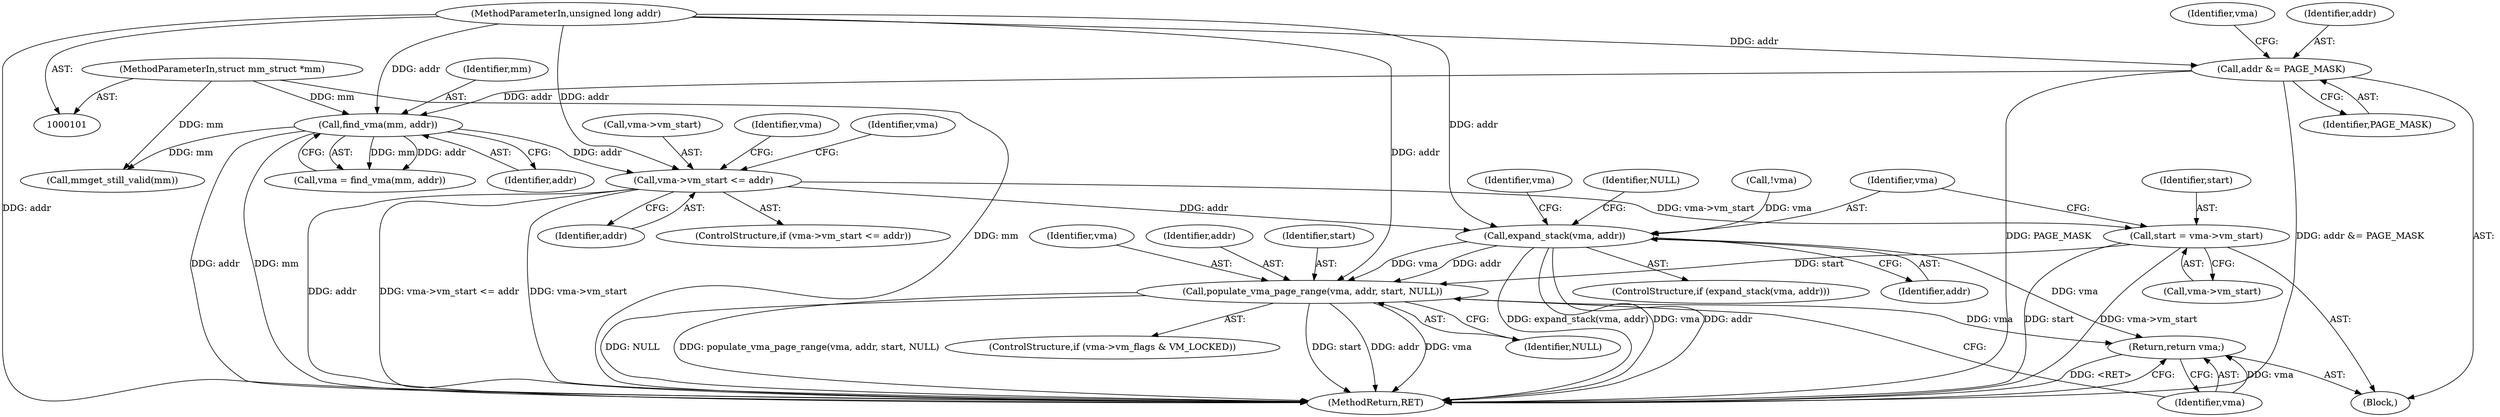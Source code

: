 digraph "0_linux_04f5866e41fb70690e28397487d8bd8eea7d712a_6@pointer" {
"1000121" [label="(Call,vma->vm_start <= addr)"];
"1000112" [label="(Call,find_vma(mm, addr))"];
"1000102" [label="(MethodParameterIn,struct mm_struct *mm)"];
"1000107" [label="(Call,addr &= PAGE_MASK)"];
"1000103" [label="(MethodParameterIn,unsigned long addr)"];
"1000143" [label="(Call,start = vma->vm_start)"];
"1000160" [label="(Call,populate_vma_page_range(vma, addr, start, NULL))"];
"1000165" [label="(Return,return vma;)"];
"1000149" [label="(Call,expand_stack(vma, addr))"];
"1000139" [label="(Call,mmget_still_valid(mm))"];
"1000166" [label="(Identifier,vma)"];
"1000122" [label="(Call,vma->vm_start)"];
"1000151" [label="(Identifier,addr)"];
"1000143" [label="(Call,start = vma->vm_start)"];
"1000167" [label="(MethodReturn,RET)"];
"1000157" [label="(Identifier,vma)"];
"1000104" [label="(Block,)"];
"1000111" [label="(Identifier,vma)"];
"1000109" [label="(Identifier,PAGE_MASK)"];
"1000165" [label="(Return,return vma;)"];
"1000110" [label="(Call,vma = find_vma(mm, addr))"];
"1000113" [label="(Identifier,mm)"];
"1000120" [label="(ControlStructure,if (vma->vm_start <= addr))"];
"1000161" [label="(Identifier,vma)"];
"1000164" [label="(Identifier,NULL)"];
"1000148" [label="(ControlStructure,if (expand_stack(vma, addr)))"];
"1000108" [label="(Identifier,addr)"];
"1000160" [label="(Call,populate_vma_page_range(vma, addr, start, NULL))"];
"1000153" [label="(Identifier,NULL)"];
"1000107" [label="(Call,addr &= PAGE_MASK)"];
"1000125" [label="(Identifier,addr)"];
"1000127" [label="(Identifier,vma)"];
"1000162" [label="(Identifier,addr)"];
"1000112" [label="(Call,find_vma(mm, addr))"];
"1000103" [label="(MethodParameterIn,unsigned long addr)"];
"1000163" [label="(Identifier,start)"];
"1000102" [label="(MethodParameterIn,struct mm_struct *mm)"];
"1000149" [label="(Call,expand_stack(vma, addr))"];
"1000116" [label="(Call,!vma)"];
"1000154" [label="(ControlStructure,if (vma->vm_flags & VM_LOCKED))"];
"1000132" [label="(Identifier,vma)"];
"1000114" [label="(Identifier,addr)"];
"1000145" [label="(Call,vma->vm_start)"];
"1000150" [label="(Identifier,vma)"];
"1000121" [label="(Call,vma->vm_start <= addr)"];
"1000144" [label="(Identifier,start)"];
"1000121" -> "1000120"  [label="AST: "];
"1000121" -> "1000125"  [label="CFG: "];
"1000122" -> "1000121"  [label="AST: "];
"1000125" -> "1000121"  [label="AST: "];
"1000127" -> "1000121"  [label="CFG: "];
"1000132" -> "1000121"  [label="CFG: "];
"1000121" -> "1000167"  [label="DDG: addr"];
"1000121" -> "1000167"  [label="DDG: vma->vm_start <= addr"];
"1000121" -> "1000167"  [label="DDG: vma->vm_start"];
"1000112" -> "1000121"  [label="DDG: addr"];
"1000103" -> "1000121"  [label="DDG: addr"];
"1000121" -> "1000143"  [label="DDG: vma->vm_start"];
"1000121" -> "1000149"  [label="DDG: addr"];
"1000112" -> "1000110"  [label="AST: "];
"1000112" -> "1000114"  [label="CFG: "];
"1000113" -> "1000112"  [label="AST: "];
"1000114" -> "1000112"  [label="AST: "];
"1000110" -> "1000112"  [label="CFG: "];
"1000112" -> "1000167"  [label="DDG: addr"];
"1000112" -> "1000167"  [label="DDG: mm"];
"1000112" -> "1000110"  [label="DDG: mm"];
"1000112" -> "1000110"  [label="DDG: addr"];
"1000102" -> "1000112"  [label="DDG: mm"];
"1000107" -> "1000112"  [label="DDG: addr"];
"1000103" -> "1000112"  [label="DDG: addr"];
"1000112" -> "1000139"  [label="DDG: mm"];
"1000102" -> "1000101"  [label="AST: "];
"1000102" -> "1000167"  [label="DDG: mm"];
"1000102" -> "1000139"  [label="DDG: mm"];
"1000107" -> "1000104"  [label="AST: "];
"1000107" -> "1000109"  [label="CFG: "];
"1000108" -> "1000107"  [label="AST: "];
"1000109" -> "1000107"  [label="AST: "];
"1000111" -> "1000107"  [label="CFG: "];
"1000107" -> "1000167"  [label="DDG: PAGE_MASK"];
"1000107" -> "1000167"  [label="DDG: addr &= PAGE_MASK"];
"1000103" -> "1000107"  [label="DDG: addr"];
"1000103" -> "1000101"  [label="AST: "];
"1000103" -> "1000167"  [label="DDG: addr"];
"1000103" -> "1000149"  [label="DDG: addr"];
"1000103" -> "1000160"  [label="DDG: addr"];
"1000143" -> "1000104"  [label="AST: "];
"1000143" -> "1000145"  [label="CFG: "];
"1000144" -> "1000143"  [label="AST: "];
"1000145" -> "1000143"  [label="AST: "];
"1000150" -> "1000143"  [label="CFG: "];
"1000143" -> "1000167"  [label="DDG: start"];
"1000143" -> "1000167"  [label="DDG: vma->vm_start"];
"1000143" -> "1000160"  [label="DDG: start"];
"1000160" -> "1000154"  [label="AST: "];
"1000160" -> "1000164"  [label="CFG: "];
"1000161" -> "1000160"  [label="AST: "];
"1000162" -> "1000160"  [label="AST: "];
"1000163" -> "1000160"  [label="AST: "];
"1000164" -> "1000160"  [label="AST: "];
"1000166" -> "1000160"  [label="CFG: "];
"1000160" -> "1000167"  [label="DDG: NULL"];
"1000160" -> "1000167"  [label="DDG: populate_vma_page_range(vma, addr, start, NULL)"];
"1000160" -> "1000167"  [label="DDG: start"];
"1000160" -> "1000167"  [label="DDG: addr"];
"1000160" -> "1000167"  [label="DDG: vma"];
"1000149" -> "1000160"  [label="DDG: vma"];
"1000149" -> "1000160"  [label="DDG: addr"];
"1000160" -> "1000165"  [label="DDG: vma"];
"1000165" -> "1000104"  [label="AST: "];
"1000165" -> "1000166"  [label="CFG: "];
"1000166" -> "1000165"  [label="AST: "];
"1000167" -> "1000165"  [label="CFG: "];
"1000165" -> "1000167"  [label="DDG: <RET>"];
"1000166" -> "1000165"  [label="DDG: vma"];
"1000149" -> "1000165"  [label="DDG: vma"];
"1000149" -> "1000148"  [label="AST: "];
"1000149" -> "1000151"  [label="CFG: "];
"1000150" -> "1000149"  [label="AST: "];
"1000151" -> "1000149"  [label="AST: "];
"1000153" -> "1000149"  [label="CFG: "];
"1000157" -> "1000149"  [label="CFG: "];
"1000149" -> "1000167"  [label="DDG: expand_stack(vma, addr)"];
"1000149" -> "1000167"  [label="DDG: vma"];
"1000149" -> "1000167"  [label="DDG: addr"];
"1000116" -> "1000149"  [label="DDG: vma"];
}
